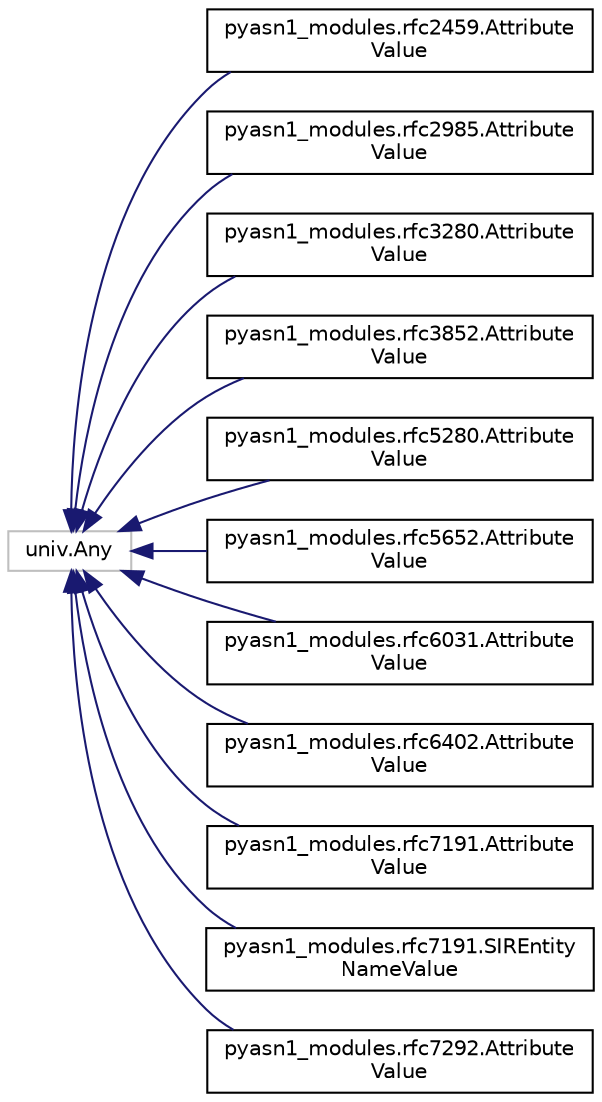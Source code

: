 digraph "Graphical Class Hierarchy"
{
 // LATEX_PDF_SIZE
  edge [fontname="Helvetica",fontsize="10",labelfontname="Helvetica",labelfontsize="10"];
  node [fontname="Helvetica",fontsize="10",shape=record];
  rankdir="LR";
  Node1712 [label="univ.Any",height=0.2,width=0.4,color="grey75", fillcolor="white", style="filled",tooltip=" "];
  Node1712 -> Node0 [dir="back",color="midnightblue",fontsize="10",style="solid",fontname="Helvetica"];
  Node0 [label="pyasn1_modules.rfc2459.Attribute\lValue",height=0.2,width=0.4,color="black", fillcolor="white", style="filled",URL="$classpyasn1__modules_1_1rfc2459_1_1AttributeValue.html",tooltip=" "];
  Node1712 -> Node1714 [dir="back",color="midnightblue",fontsize="10",style="solid",fontname="Helvetica"];
  Node1714 [label="pyasn1_modules.rfc2985.Attribute\lValue",height=0.2,width=0.4,color="black", fillcolor="white", style="filled",URL="$classpyasn1__modules_1_1rfc2985_1_1AttributeValue.html",tooltip=" "];
  Node1712 -> Node1715 [dir="back",color="midnightblue",fontsize="10",style="solid",fontname="Helvetica"];
  Node1715 [label="pyasn1_modules.rfc3280.Attribute\lValue",height=0.2,width=0.4,color="black", fillcolor="white", style="filled",URL="$classpyasn1__modules_1_1rfc3280_1_1AttributeValue.html",tooltip=" "];
  Node1712 -> Node1716 [dir="back",color="midnightblue",fontsize="10",style="solid",fontname="Helvetica"];
  Node1716 [label="pyasn1_modules.rfc3852.Attribute\lValue",height=0.2,width=0.4,color="black", fillcolor="white", style="filled",URL="$classpyasn1__modules_1_1rfc3852_1_1AttributeValue.html",tooltip=" "];
  Node1712 -> Node1717 [dir="back",color="midnightblue",fontsize="10",style="solid",fontname="Helvetica"];
  Node1717 [label="pyasn1_modules.rfc5280.Attribute\lValue",height=0.2,width=0.4,color="black", fillcolor="white", style="filled",URL="$classpyasn1__modules_1_1rfc5280_1_1AttributeValue.html",tooltip=" "];
  Node1712 -> Node1718 [dir="back",color="midnightblue",fontsize="10",style="solid",fontname="Helvetica"];
  Node1718 [label="pyasn1_modules.rfc5652.Attribute\lValue",height=0.2,width=0.4,color="black", fillcolor="white", style="filled",URL="$classpyasn1__modules_1_1rfc5652_1_1AttributeValue.html",tooltip=" "];
  Node1712 -> Node1719 [dir="back",color="midnightblue",fontsize="10",style="solid",fontname="Helvetica"];
  Node1719 [label="pyasn1_modules.rfc6031.Attribute\lValue",height=0.2,width=0.4,color="black", fillcolor="white", style="filled",URL="$classpyasn1__modules_1_1rfc6031_1_1AttributeValue.html",tooltip=" "];
  Node1712 -> Node1720 [dir="back",color="midnightblue",fontsize="10",style="solid",fontname="Helvetica"];
  Node1720 [label="pyasn1_modules.rfc6402.Attribute\lValue",height=0.2,width=0.4,color="black", fillcolor="white", style="filled",URL="$classpyasn1__modules_1_1rfc6402_1_1AttributeValue.html",tooltip=" "];
  Node1712 -> Node1721 [dir="back",color="midnightblue",fontsize="10",style="solid",fontname="Helvetica"];
  Node1721 [label="pyasn1_modules.rfc7191.Attribute\lValue",height=0.2,width=0.4,color="black", fillcolor="white", style="filled",URL="$classpyasn1__modules_1_1rfc7191_1_1AttributeValue.html",tooltip=" "];
  Node1712 -> Node1722 [dir="back",color="midnightblue",fontsize="10",style="solid",fontname="Helvetica"];
  Node1722 [label="pyasn1_modules.rfc7191.SIREntity\lNameValue",height=0.2,width=0.4,color="black", fillcolor="white", style="filled",URL="$classpyasn1__modules_1_1rfc7191_1_1SIREntityNameValue.html",tooltip=" "];
  Node1712 -> Node1723 [dir="back",color="midnightblue",fontsize="10",style="solid",fontname="Helvetica"];
  Node1723 [label="pyasn1_modules.rfc7292.Attribute\lValue",height=0.2,width=0.4,color="black", fillcolor="white", style="filled",URL="$classpyasn1__modules_1_1rfc7292_1_1AttributeValue.html",tooltip=" "];
}
